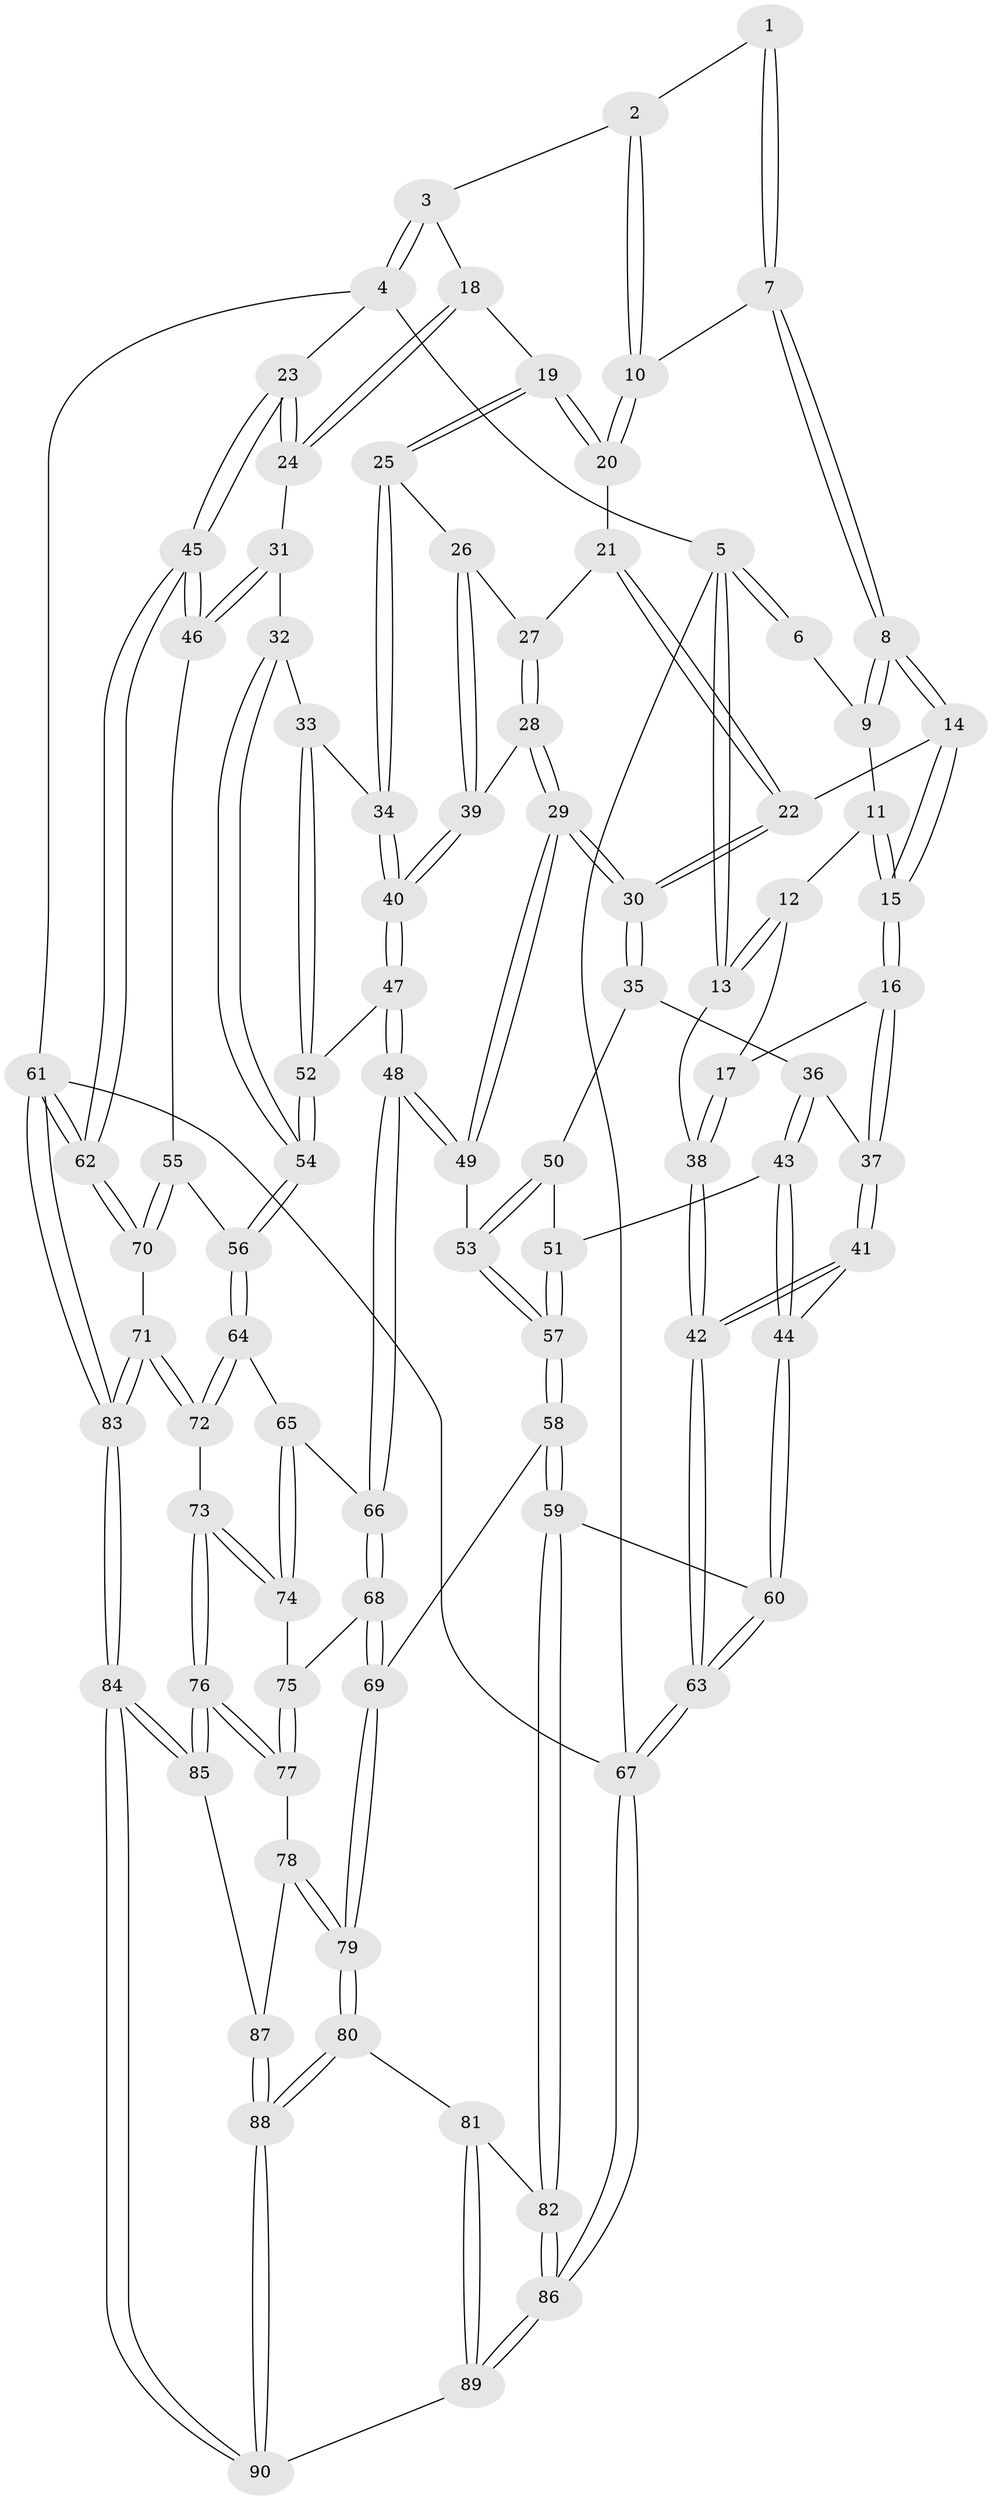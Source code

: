 // Generated by graph-tools (version 1.1) at 2025/00/03/09/25 05:00:54]
// undirected, 90 vertices, 222 edges
graph export_dot {
graph [start="1"]
  node [color=gray90,style=filled];
  1 [pos="+0.35230341065881465+0"];
  2 [pos="+0.6763491207647772+0"];
  3 [pos="+1+0"];
  4 [pos="+1+0"];
  5 [pos="+0+0"];
  6 [pos="+0.19607290526907875+0"];
  7 [pos="+0.45341665943193293+0.17344385479654453"];
  8 [pos="+0.37505881069457464+0.2160093541958644"];
  9 [pos="+0.24021248112675933+0"];
  10 [pos="+0.5803477320263041+0.16900631638952274"];
  11 [pos="+0.220360750682747+0.048317592516090364"];
  12 [pos="+0.17938888162513147+0.1206520440249751"];
  13 [pos="+0+0"];
  14 [pos="+0.3471732300770025+0.24551543256214473"];
  15 [pos="+0.2749004911068351+0.27494313272550064"];
  16 [pos="+0.26493727218068414+0.27987746601399666"];
  17 [pos="+0.22454540494661673+0.2711052169062094"];
  18 [pos="+0.7816000226815839+0.2311449240121258"];
  19 [pos="+0.6552682926028128+0.23828567981059096"];
  20 [pos="+0.6329395367927987+0.21839020478707258"];
  21 [pos="+0.4797693355584378+0.36200352078923836"];
  22 [pos="+0.41494771635888494+0.3459460101609294"];
  23 [pos="+1+0.31621013438899054"];
  24 [pos="+0.9077873200876652+0.3608301391105249"];
  25 [pos="+0.6448921141838717+0.29888330460154955"];
  26 [pos="+0.6195208255391933+0.333826864170458"];
  27 [pos="+0.5079519585046431+0.3739050953078884"];
  28 [pos="+0.49399674884396433+0.45693167366763116"];
  29 [pos="+0.4679594042494718+0.4981878330289584"];
  30 [pos="+0.45085736473114124+0.48196404864115283"];
  31 [pos="+0.9041485079160864+0.3684721666680061"];
  32 [pos="+0.7764317385757855+0.47719842553911973"];
  33 [pos="+0.7237251986808007+0.45552524987679566"];
  34 [pos="+0.6942712739190802+0.39983037604096894"];
  35 [pos="+0.3306557901479804+0.465134493903956"];
  36 [pos="+0.2655586644338758+0.38902968251748316"];
  37 [pos="+0.2647689056021109+0.3622927081033275"];
  38 [pos="+0+0.2936666668919865"];
  39 [pos="+0.6095796624559473+0.3586633428860854"];
  40 [pos="+0.5943035536233047+0.4993701373985924"];
  41 [pos="+0.02550304530088956+0.4949353975222579"];
  42 [pos="+0+0.38120559188015996"];
  43 [pos="+0.1904759880339549+0.5090681933991593"];
  44 [pos="+0.044145061582907055+0.5067159627477604"];
  45 [pos="+1+0.7225187980871787"];
  46 [pos="+0.9327888172447577+0.6117069861926334"];
  47 [pos="+0.5885538204482669+0.5408623114493838"];
  48 [pos="+0.541101459075786+0.5783899012678856"];
  49 [pos="+0.48596927376442656+0.5398927643965339"];
  50 [pos="+0.32097007900911995+0.511809658584408"];
  51 [pos="+0.20215881036299224+0.525970526718843"];
  52 [pos="+0.6105120603603584+0.5356192926170134"];
  53 [pos="+0.3312334950927951+0.6053957970510043"];
  54 [pos="+0.7942977433806129+0.5956592505642633"];
  55 [pos="+0.8610584121287239+0.6183733423607071"];
  56 [pos="+0.8032730740010685+0.6134913034369326"];
  57 [pos="+0.2722031629321883+0.6745157449903937"];
  58 [pos="+0.26900664974106125+0.6906038512853198"];
  59 [pos="+0.24633389897792837+0.7270336711070865"];
  60 [pos="+0.1311055044573283+0.7287288785813333"];
  61 [pos="+1+1"];
  62 [pos="+1+0.9136227729825896"];
  63 [pos="+0+1"];
  64 [pos="+0.7869291878870104+0.6330457779480262"];
  65 [pos="+0.6906499156845216+0.6659551913687314"];
  66 [pos="+0.5495177577592886+0.6274928457626858"];
  67 [pos="+0+1"];
  68 [pos="+0.5265759735176712+0.6942804018637043"];
  69 [pos="+0.5217097804845965+0.6995213667983542"];
  70 [pos="+0.8626248693278913+0.8014518487495813"];
  71 [pos="+0.7971879782245405+0.8015257135007955"];
  72 [pos="+0.7830701048044894+0.7913436496705748"];
  73 [pos="+0.714863871394401+0.7990558024826798"];
  74 [pos="+0.6859392848460696+0.7520713912104761"];
  75 [pos="+0.5966142344938666+0.7468557008884922"];
  76 [pos="+0.6679984882946421+0.8503870521947479"];
  77 [pos="+0.6147640192808745+0.7874341944769615"];
  78 [pos="+0.5580235579080596+0.8452791777728906"];
  79 [pos="+0.48290157472697226+0.8282857591242289"];
  80 [pos="+0.4801177053127664+0.8312537993459214"];
  81 [pos="+0.33018437717119303+0.8344745857933243"];
  82 [pos="+0.2637084019139125+0.7644245498247979"];
  83 [pos="+0.7700271740661091+1"];
  84 [pos="+0.7554212996612576+1"];
  85 [pos="+0.6587746740139224+0.875881964920219"];
  86 [pos="+0+1"];
  87 [pos="+0.6131691056145463+0.868180713481043"];
  88 [pos="+0.4991013134806641+0.9771181855622298"];
  89 [pos="+0.31679918747129265+1"];
  90 [pos="+0.5015100389352443+1"];
  1 -- 2;
  1 -- 7;
  1 -- 7;
  2 -- 3;
  2 -- 10;
  2 -- 10;
  3 -- 4;
  3 -- 4;
  3 -- 18;
  4 -- 5;
  4 -- 23;
  4 -- 61;
  5 -- 6;
  5 -- 6;
  5 -- 13;
  5 -- 13;
  5 -- 67;
  6 -- 9;
  7 -- 8;
  7 -- 8;
  7 -- 10;
  8 -- 9;
  8 -- 9;
  8 -- 14;
  8 -- 14;
  9 -- 11;
  10 -- 20;
  10 -- 20;
  11 -- 12;
  11 -- 15;
  11 -- 15;
  12 -- 13;
  12 -- 13;
  12 -- 17;
  13 -- 38;
  14 -- 15;
  14 -- 15;
  14 -- 22;
  15 -- 16;
  15 -- 16;
  16 -- 17;
  16 -- 37;
  16 -- 37;
  17 -- 38;
  17 -- 38;
  18 -- 19;
  18 -- 24;
  18 -- 24;
  19 -- 20;
  19 -- 20;
  19 -- 25;
  19 -- 25;
  20 -- 21;
  21 -- 22;
  21 -- 22;
  21 -- 27;
  22 -- 30;
  22 -- 30;
  23 -- 24;
  23 -- 24;
  23 -- 45;
  23 -- 45;
  24 -- 31;
  25 -- 26;
  25 -- 34;
  25 -- 34;
  26 -- 27;
  26 -- 39;
  26 -- 39;
  27 -- 28;
  27 -- 28;
  28 -- 29;
  28 -- 29;
  28 -- 39;
  29 -- 30;
  29 -- 30;
  29 -- 49;
  29 -- 49;
  30 -- 35;
  30 -- 35;
  31 -- 32;
  31 -- 46;
  31 -- 46;
  32 -- 33;
  32 -- 54;
  32 -- 54;
  33 -- 34;
  33 -- 52;
  33 -- 52;
  34 -- 40;
  34 -- 40;
  35 -- 36;
  35 -- 50;
  36 -- 37;
  36 -- 43;
  36 -- 43;
  37 -- 41;
  37 -- 41;
  38 -- 42;
  38 -- 42;
  39 -- 40;
  39 -- 40;
  40 -- 47;
  40 -- 47;
  41 -- 42;
  41 -- 42;
  41 -- 44;
  42 -- 63;
  42 -- 63;
  43 -- 44;
  43 -- 44;
  43 -- 51;
  44 -- 60;
  44 -- 60;
  45 -- 46;
  45 -- 46;
  45 -- 62;
  45 -- 62;
  46 -- 55;
  47 -- 48;
  47 -- 48;
  47 -- 52;
  48 -- 49;
  48 -- 49;
  48 -- 66;
  48 -- 66;
  49 -- 53;
  50 -- 51;
  50 -- 53;
  50 -- 53;
  51 -- 57;
  51 -- 57;
  52 -- 54;
  52 -- 54;
  53 -- 57;
  53 -- 57;
  54 -- 56;
  54 -- 56;
  55 -- 56;
  55 -- 70;
  55 -- 70;
  56 -- 64;
  56 -- 64;
  57 -- 58;
  57 -- 58;
  58 -- 59;
  58 -- 59;
  58 -- 69;
  59 -- 60;
  59 -- 82;
  59 -- 82;
  60 -- 63;
  60 -- 63;
  61 -- 62;
  61 -- 62;
  61 -- 83;
  61 -- 83;
  61 -- 67;
  62 -- 70;
  62 -- 70;
  63 -- 67;
  63 -- 67;
  64 -- 65;
  64 -- 72;
  64 -- 72;
  65 -- 66;
  65 -- 74;
  65 -- 74;
  66 -- 68;
  66 -- 68;
  67 -- 86;
  67 -- 86;
  68 -- 69;
  68 -- 69;
  68 -- 75;
  69 -- 79;
  69 -- 79;
  70 -- 71;
  71 -- 72;
  71 -- 72;
  71 -- 83;
  71 -- 83;
  72 -- 73;
  73 -- 74;
  73 -- 74;
  73 -- 76;
  73 -- 76;
  74 -- 75;
  75 -- 77;
  75 -- 77;
  76 -- 77;
  76 -- 77;
  76 -- 85;
  76 -- 85;
  77 -- 78;
  78 -- 79;
  78 -- 79;
  78 -- 87;
  79 -- 80;
  79 -- 80;
  80 -- 81;
  80 -- 88;
  80 -- 88;
  81 -- 82;
  81 -- 89;
  81 -- 89;
  82 -- 86;
  82 -- 86;
  83 -- 84;
  83 -- 84;
  84 -- 85;
  84 -- 85;
  84 -- 90;
  84 -- 90;
  85 -- 87;
  86 -- 89;
  86 -- 89;
  87 -- 88;
  87 -- 88;
  88 -- 90;
  88 -- 90;
  89 -- 90;
}
